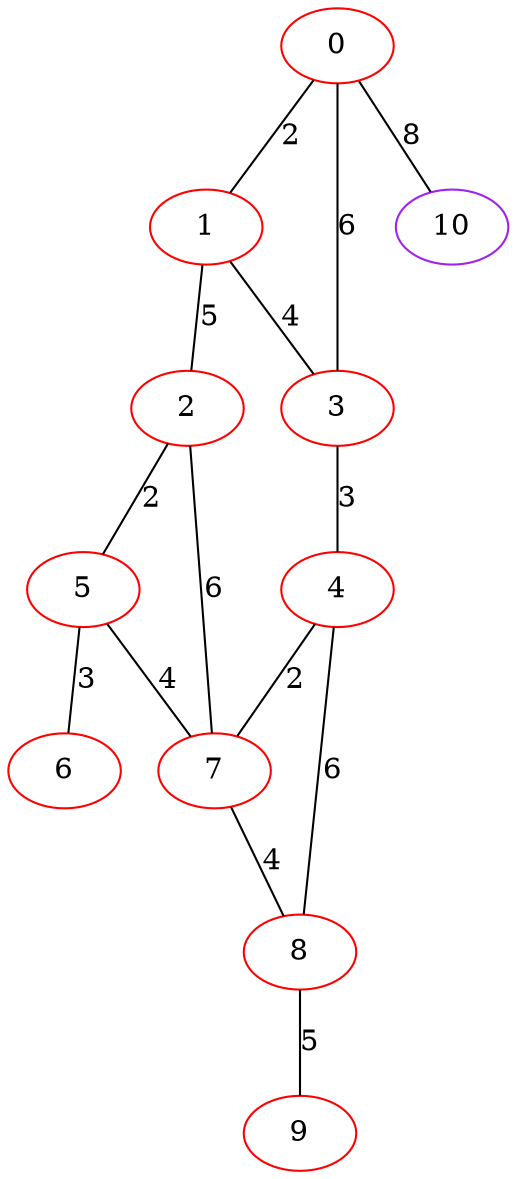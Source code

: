 graph "" {
0 [color=red, weight=1];
1 [color=red, weight=1];
2 [color=red, weight=1];
3 [color=red, weight=1];
4 [color=red, weight=1];
5 [color=red, weight=1];
6 [color=red, weight=1];
7 [color=red, weight=1];
8 [color=red, weight=1];
9 [color=red, weight=1];
10 [color=purple, weight=4];
0 -- 1  [key=0, label=2];
0 -- 10  [key=0, label=8];
0 -- 3  [key=0, label=6];
1 -- 2  [key=0, label=5];
1 -- 3  [key=0, label=4];
2 -- 5  [key=0, label=2];
2 -- 7  [key=0, label=6];
3 -- 4  [key=0, label=3];
4 -- 8  [key=0, label=6];
4 -- 7  [key=0, label=2];
5 -- 6  [key=0, label=3];
5 -- 7  [key=0, label=4];
7 -- 8  [key=0, label=4];
8 -- 9  [key=0, label=5];
}
